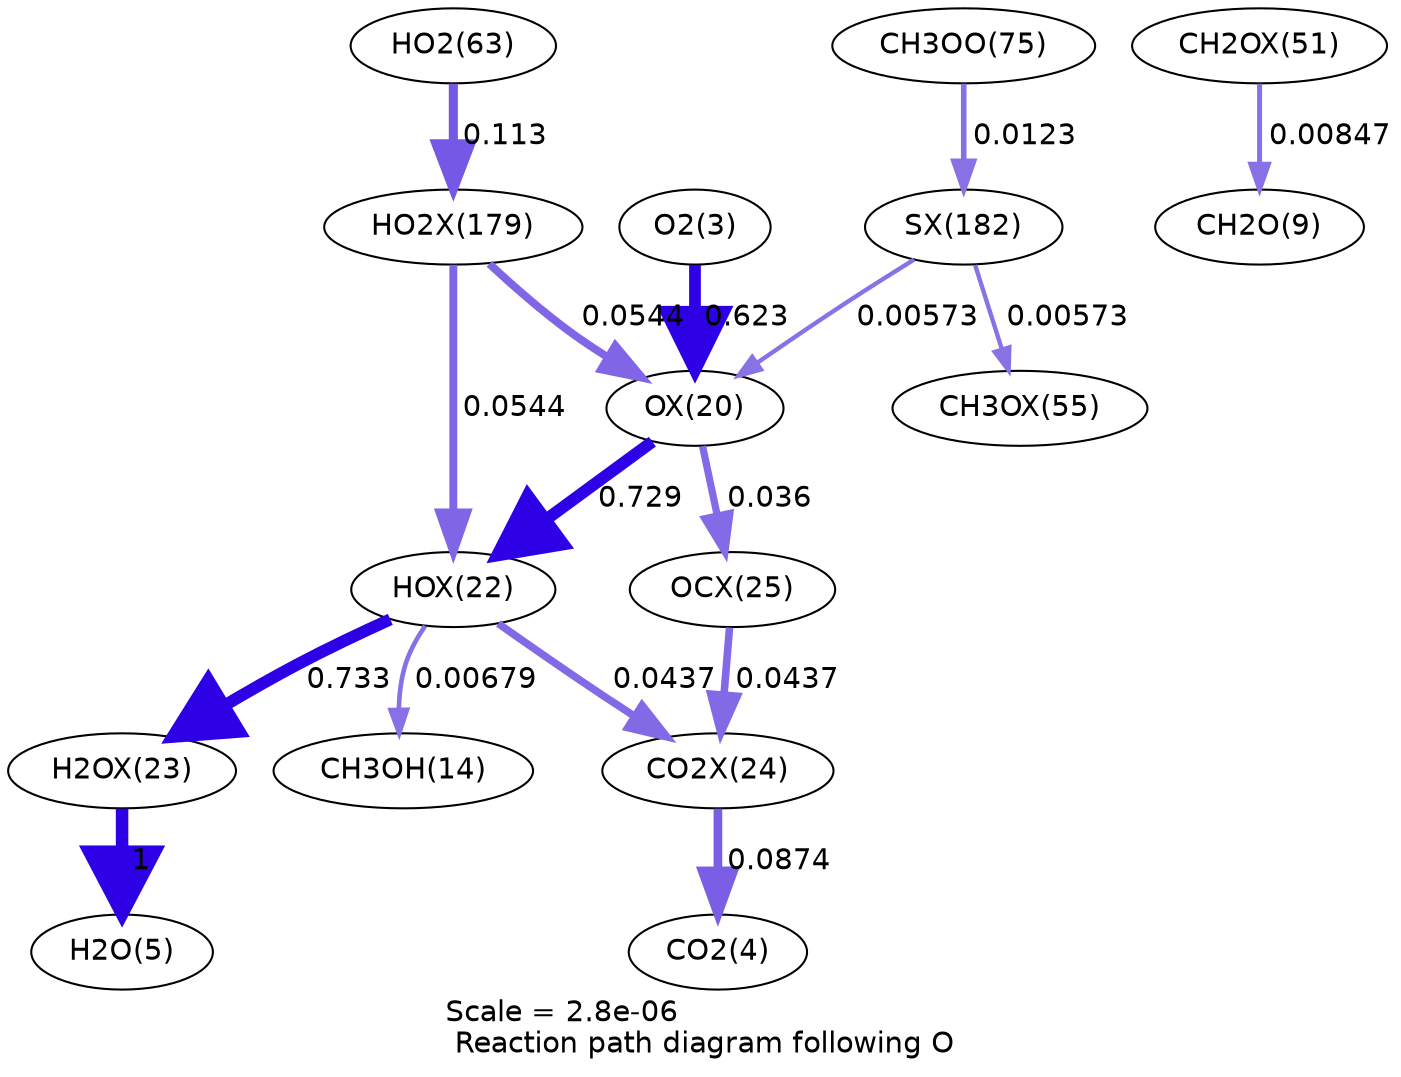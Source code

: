 digraph reaction_paths {
center=1;
s5 -> s77[fontname="Helvetica", penwidth=5.64, arrowsize=2.82, color="0.7, 1.12, 0.9"
, label=" 0.623"];
s77 -> s79[fontname="Helvetica", penwidth=5.76, arrowsize=2.88, color="0.7, 1.23, 0.9"
, label=" 0.729"];
s77 -> s82[fontname="Helvetica", penwidth=3.49, arrowsize=1.75, color="0.7, 0.536, 0.9"
, label=" 0.036"];
s102 -> s77[fontname="Helvetica", penwidth=2.1, arrowsize=1.05, color="0.7, 0.506, 0.9"
, label=" 0.00573"];
s101 -> s77[fontname="Helvetica", penwidth=3.8, arrowsize=1.9, color="0.7, 0.554, 0.9"
, label=" 0.0544"];
s79 -> s16[fontname="Helvetica", penwidth=2.23, arrowsize=1.12, color="0.7, 0.507, 0.9"
, label=" 0.00679"];
s79 -> s80[fontname="Helvetica", penwidth=5.77, arrowsize=2.88, color="0.7, 1.23, 0.9"
, label=" 0.733"];
s79 -> s81[fontname="Helvetica", penwidth=3.64, arrowsize=1.82, color="0.7, 0.544, 0.9"
, label=" 0.0437"];
s101 -> s79[fontname="Helvetica", penwidth=3.8, arrowsize=1.9, color="0.7, 0.554, 0.9"
, label=" 0.0544"];
s80 -> s7[fontname="Helvetica", penwidth=6, arrowsize=3, color="0.7, 1.5, 0.9"
, label=" 1"];
s82 -> s81[fontname="Helvetica", penwidth=3.64, arrowsize=1.82, color="0.7, 0.544, 0.9"
, label=" 0.0437"];
s81 -> s6[fontname="Helvetica", penwidth=4.16, arrowsize=2.08, color="0.7, 0.587, 0.9"
, label=" 0.0874"];
s31 -> s102[fontname="Helvetica", penwidth=2.68, arrowsize=1.34, color="0.7, 0.512, 0.9"
, label=" 0.0123"];
s102 -> s94[fontname="Helvetica", penwidth=2.1, arrowsize=1.05, color="0.7, 0.506, 0.9"
, label=" 0.00573"];
s92 -> s11[fontname="Helvetica", penwidth=2.4, arrowsize=1.2, color="0.7, 0.508, 0.9"
, label=" 0.00847"];
s25 -> s101[fontname="Helvetica", penwidth=4.36, arrowsize=2.18, color="0.7, 0.613, 0.9"
, label=" 0.113"];
s5 [ fontname="Helvetica", label="O2(3)"];
s6 [ fontname="Helvetica", label="CO2(4)"];
s7 [ fontname="Helvetica", label="H2O(5)"];
s11 [ fontname="Helvetica", label="CH2O(9)"];
s16 [ fontname="Helvetica", label="CH3OH(14)"];
s25 [ fontname="Helvetica", label="HO2(63)"];
s31 [ fontname="Helvetica", label="CH3OO(75)"];
s77 [ fontname="Helvetica", label="OX(20)"];
s79 [ fontname="Helvetica", label="HOX(22)"];
s80 [ fontname="Helvetica", label="H2OX(23)"];
s81 [ fontname="Helvetica", label="CO2X(24)"];
s82 [ fontname="Helvetica", label="OCX(25)"];
s92 [ fontname="Helvetica", label="CH2OX(51)"];
s94 [ fontname="Helvetica", label="CH3OX(55)"];
s101 [ fontname="Helvetica", label="HO2X(179)"];
s102 [ fontname="Helvetica", label="SX(182)"];
 label = "Scale = 2.8e-06\l Reaction path diagram following O";
 fontname = "Helvetica";
}
